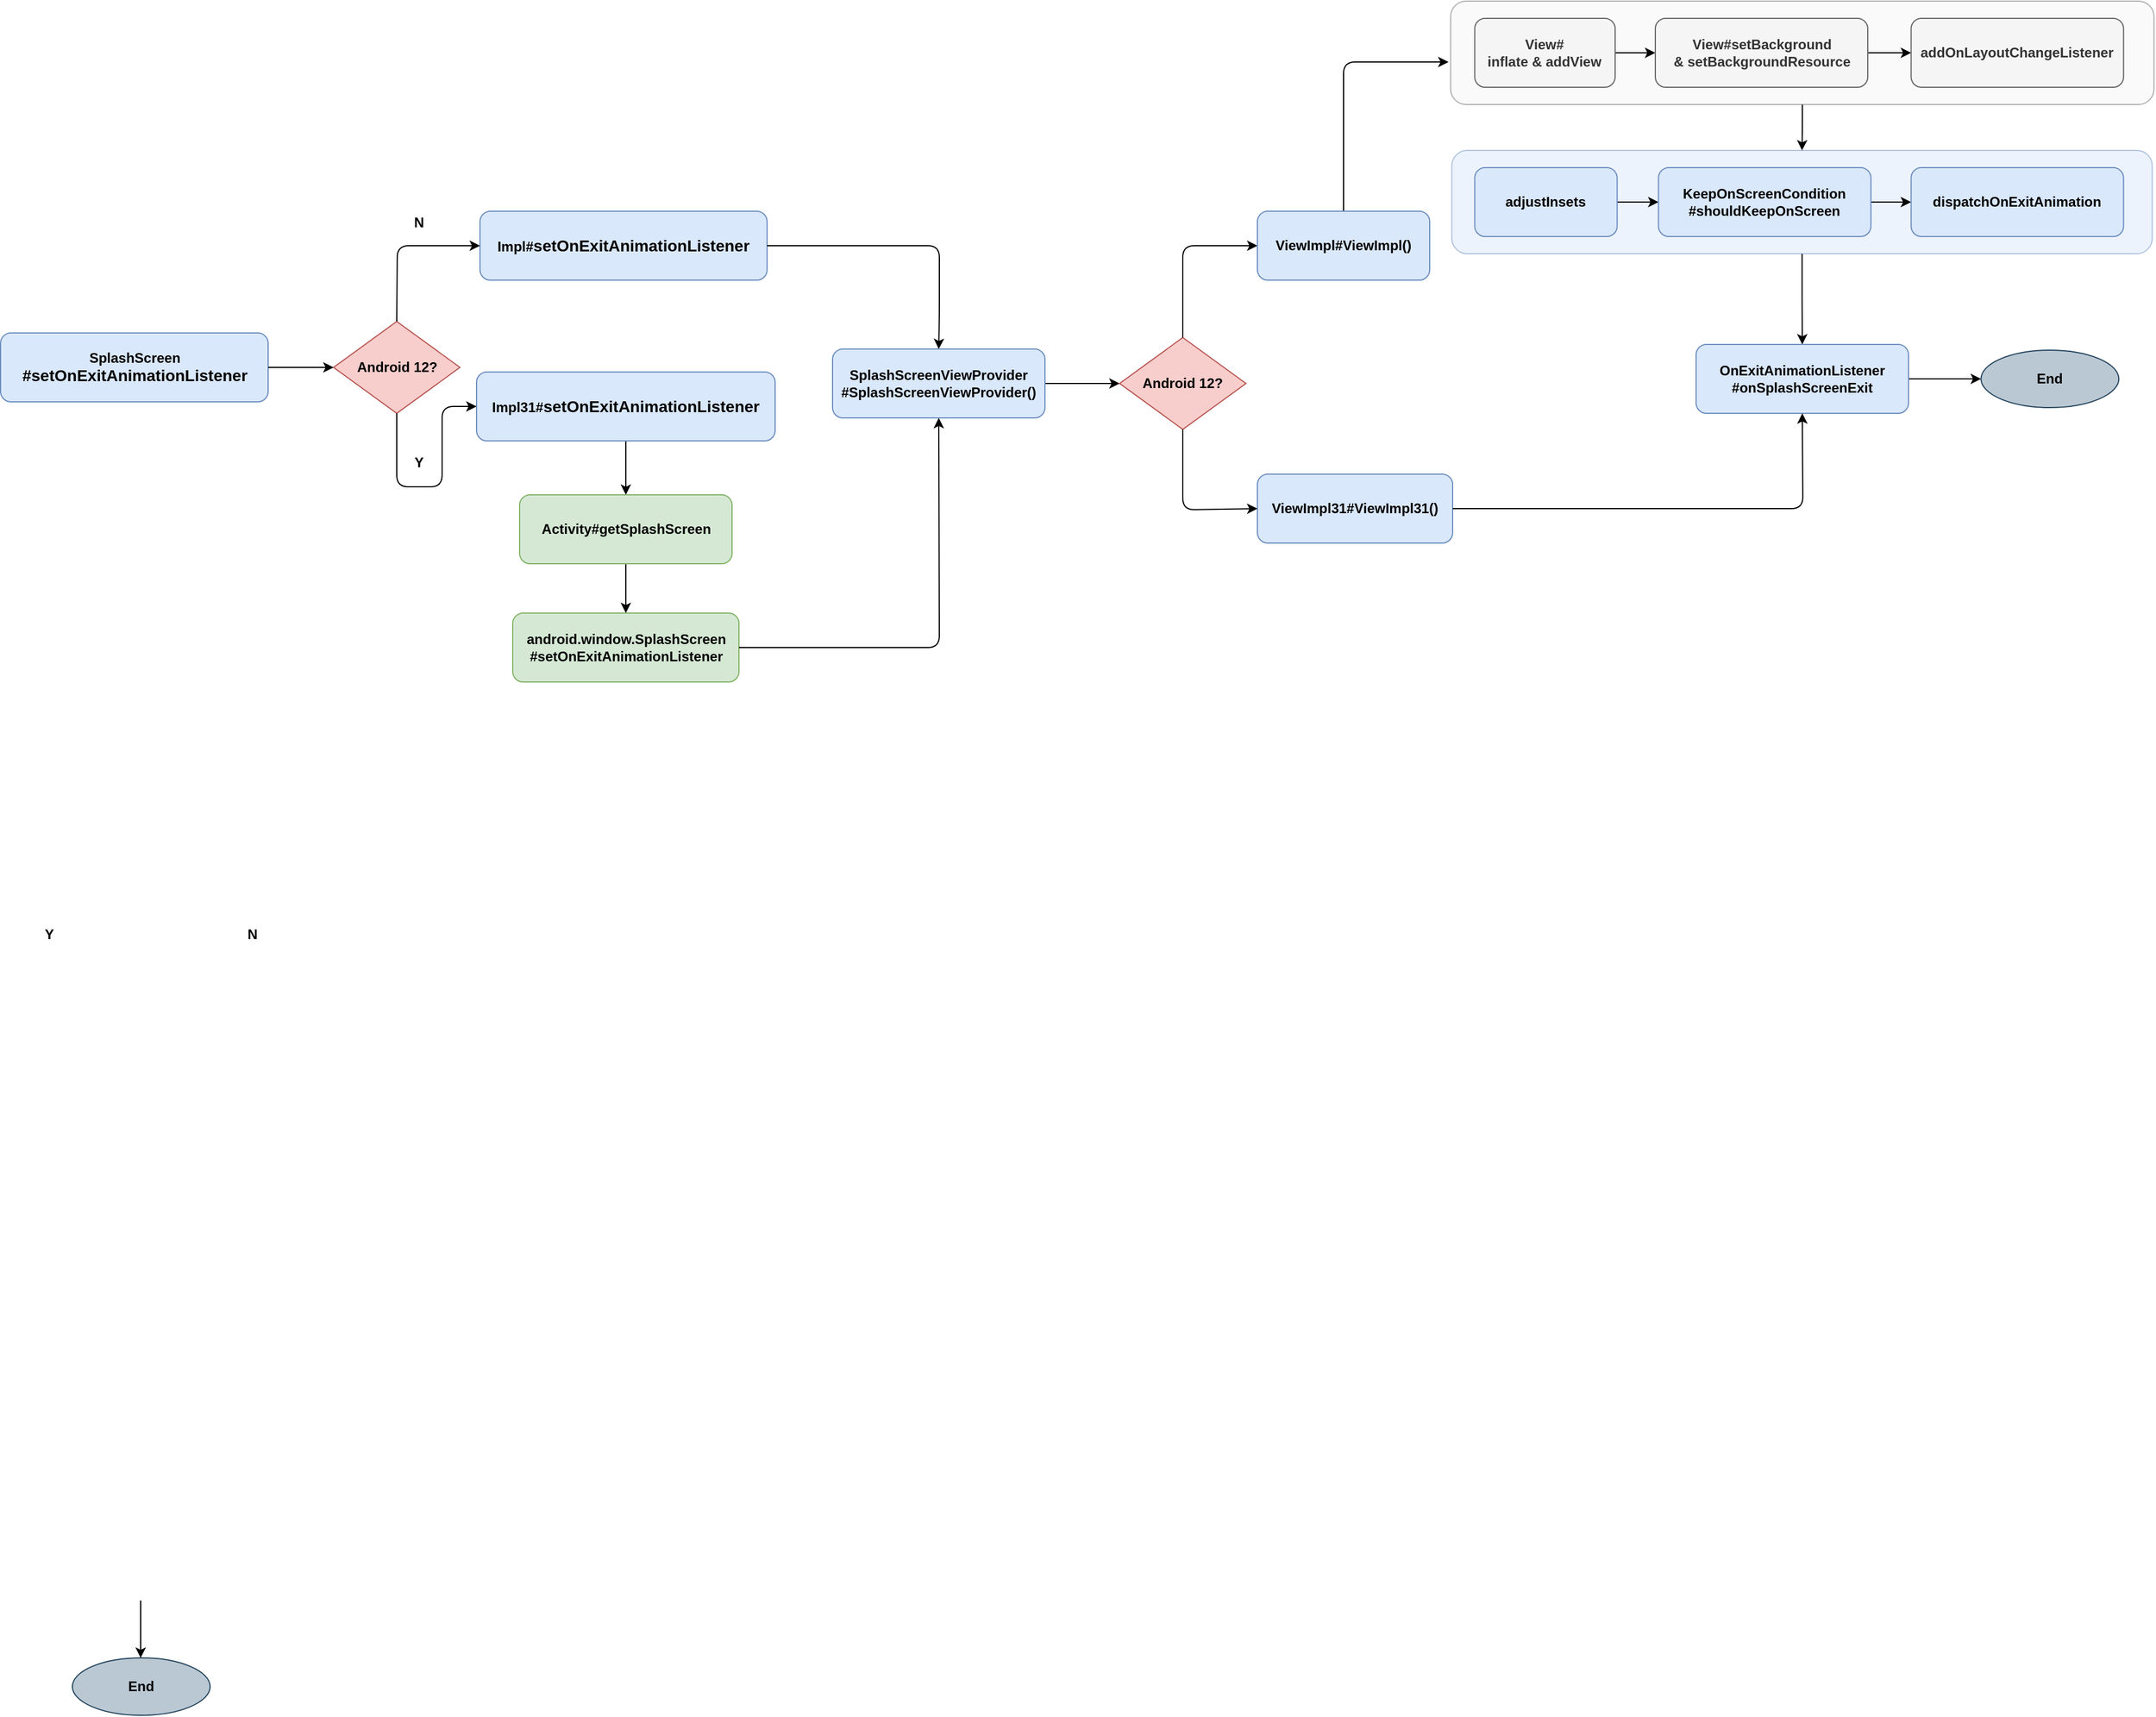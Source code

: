 <mxfile version="15.1.4" type="github">
  <diagram id="ne0NO3QX694kRij4lbTW" name="Page-1">
    <mxGraphModel dx="1568" dy="1971" grid="1" gridSize="10" guides="1" tooltips="1" connect="1" arrows="1" fold="1" page="1" pageScale="1" pageWidth="827" pageHeight="1169" math="0" shadow="0">
      <root>
        <mxCell id="0" />
        <mxCell id="1" parent="0" />
        <mxCell id="j1Gg0qt9gpF31pAZIbtT-6" value="" style="edgeStyle=orthogonalEdgeStyle;rounded=0;orthogonalLoop=1;jettySize=auto;html=1;" edge="1" parent="1" source="uIEDkzJlyYIv9PUufSZt-43" target="uIEDkzJlyYIv9PUufSZt-17">
          <mxGeometry relative="1" as="geometry" />
        </mxCell>
        <mxCell id="uIEDkzJlyYIv9PUufSZt-43" value="" style="rounded=1;whiteSpace=wrap;html=1;strokeColor=#6c8ebf;fillColor=#dae8fc;opacity=50;fontStyle=1" parent="1" vertex="1">
          <mxGeometry x="1519.25" y="-13" width="610" height="90" as="geometry" />
        </mxCell>
        <mxCell id="j1Gg0qt9gpF31pAZIbtT-16" value="" style="edgeStyle=orthogonalEdgeStyle;rounded=0;orthogonalLoop=1;jettySize=auto;html=1;entryX=0.5;entryY=0;entryDx=0;entryDy=0;" edge="1" parent="1" source="uIEDkzJlyYIv9PUufSZt-42" target="uIEDkzJlyYIv9PUufSZt-43">
          <mxGeometry relative="1" as="geometry">
            <mxPoint x="1839.25" y="-13" as="targetPoint" />
          </mxGeometry>
        </mxCell>
        <mxCell id="uIEDkzJlyYIv9PUufSZt-42" value="" style="rounded=1;whiteSpace=wrap;html=1;strokeColor=#666666;fontColor=#333333;fillColor=#f5f5f5;opacity=50;fontStyle=1" parent="1" vertex="1">
          <mxGeometry x="1518.25" y="-143" width="612.5" height="90" as="geometry" />
        </mxCell>
        <mxCell id="uIEDkzJlyYIv9PUufSZt-1" value="SplashScreen&lt;div style=&quot;text-align: justify&quot;&gt;&lt;font style=&quot;font-size: 14px&quot;&gt;#&lt;/font&gt;&lt;span style=&quot;font-size: 14px&quot;&gt;setOnExitAnimationListener&lt;/span&gt;&lt;/div&gt;" style="rounded=1;whiteSpace=wrap;html=1;fillColor=#dae8fc;strokeColor=#6c8ebf;fontStyle=1" parent="1" vertex="1">
          <mxGeometry x="255.5" y="146" width="233" height="60" as="geometry" />
        </mxCell>
        <mxCell id="j1Gg0qt9gpF31pAZIbtT-10" value="" style="edgeStyle=orthogonalEdgeStyle;rounded=0;orthogonalLoop=1;jettySize=auto;html=1;" edge="1" parent="1" source="uIEDkzJlyYIv9PUufSZt-2" target="uIEDkzJlyYIv9PUufSZt-8">
          <mxGeometry relative="1" as="geometry" />
        </mxCell>
        <mxCell id="uIEDkzJlyYIv9PUufSZt-2" value="Impl31#&lt;span style=&quot;font-size: 14px ; text-align: justify&quot;&gt;setOnExitAnimationListener&lt;/span&gt;" style="rounded=1;whiteSpace=wrap;html=1;fillColor=#dae8fc;strokeColor=#6c8ebf;fontStyle=1" parent="1" vertex="1">
          <mxGeometry x="670" y="180" width="260" height="60" as="geometry" />
        </mxCell>
        <mxCell id="uIEDkzJlyYIv9PUufSZt-3" value="Android 12?" style="rhombus;whiteSpace=wrap;html=1;fillColor=#f8cecc;strokeColor=#b85450;fontStyle=1" parent="1" vertex="1">
          <mxGeometry x="545.5" y="136" width="110" height="80" as="geometry" />
        </mxCell>
        <mxCell id="uIEDkzJlyYIv9PUufSZt-4" value="" style="endArrow=classic;html=1;fontStyle=1;entryX=0;entryY=0.5;entryDx=0;entryDy=0;exitX=1;exitY=0.5;exitDx=0;exitDy=0;" parent="1" edge="1" target="uIEDkzJlyYIv9PUufSZt-3" source="uIEDkzJlyYIv9PUufSZt-1">
          <mxGeometry width="50" height="50" relative="1" as="geometry">
            <mxPoint x="485.5" y="186" as="sourcePoint" />
            <mxPoint x="595.5" y="146" as="targetPoint" />
          </mxGeometry>
        </mxCell>
        <mxCell id="uIEDkzJlyYIv9PUufSZt-5" value="Y" style="text;html=1;strokeColor=none;fillColor=none;align=center;verticalAlign=middle;whiteSpace=wrap;rounded=0;fontStyle=1" parent="1" vertex="1">
          <mxGeometry x="600" y="249" width="40" height="20" as="geometry" />
        </mxCell>
        <mxCell id="uIEDkzJlyYIv9PUufSZt-6" value="N" style="text;html=1;strokeColor=none;fillColor=none;align=center;verticalAlign=middle;whiteSpace=wrap;rounded=0;fontStyle=1" parent="1" vertex="1">
          <mxGeometry x="600" y="40" width="40" height="20" as="geometry" />
        </mxCell>
        <mxCell id="uIEDkzJlyYIv9PUufSZt-7" value="Impl#&lt;span style=&quot;font-size: 14px ; text-align: justify&quot;&gt;setOnExitAnimationListener&lt;/span&gt;" style="rounded=1;whiteSpace=wrap;html=1;fillColor=#dae8fc;strokeColor=#6c8ebf;fontStyle=1" parent="1" vertex="1">
          <mxGeometry x="673" y="40" width="250" height="60" as="geometry" />
        </mxCell>
        <mxCell id="uIEDkzJlyYIv9PUufSZt-63" value="" style="edgeStyle=orthogonalEdgeStyle;rounded=0;orthogonalLoop=1;jettySize=auto;html=1;" parent="1" source="uIEDkzJlyYIv9PUufSZt-8" target="uIEDkzJlyYIv9PUufSZt-9" edge="1">
          <mxGeometry relative="1" as="geometry" />
        </mxCell>
        <mxCell id="uIEDkzJlyYIv9PUufSZt-8" value="Activity#getSplashScreen" style="rounded=1;whiteSpace=wrap;html=1;fillColor=#d5e8d4;strokeColor=#82b366;fontStyle=1" parent="1" vertex="1">
          <mxGeometry x="707.5" y="287" width="185" height="60" as="geometry" />
        </mxCell>
        <mxCell id="uIEDkzJlyYIv9PUufSZt-9" value="android.window.SplashScreen&lt;br&gt;#setOnExitAnimationListener" style="rounded=1;whiteSpace=wrap;html=1;fillColor=#d5e8d4;strokeColor=#82b366;fontStyle=1" parent="1" vertex="1">
          <mxGeometry x="701.5" y="390" width="197" height="60" as="geometry" />
        </mxCell>
        <mxCell id="uIEDkzJlyYIv9PUufSZt-10" value="" style="endArrow=classic;html=1;fontStyle=1;exitX=0.5;exitY=1;exitDx=0;exitDy=0;entryX=0;entryY=0.5;entryDx=0;entryDy=0;" parent="1" source="uIEDkzJlyYIv9PUufSZt-3" target="uIEDkzJlyYIv9PUufSZt-2" edge="1">
          <mxGeometry width="50" height="50" relative="1" as="geometry">
            <mxPoint x="595.5" y="240" as="sourcePoint" />
            <mxPoint x="665.5" y="280" as="targetPoint" />
            <Array as="points">
              <mxPoint x="600.5" y="280" />
              <mxPoint x="640" y="280" />
              <mxPoint x="640" y="210" />
            </Array>
          </mxGeometry>
        </mxCell>
        <mxCell id="uIEDkzJlyYIv9PUufSZt-11" value="" style="endArrow=classic;html=1;entryX=0.5;entryY=0;entryDx=0;entryDy=0;fontStyle=1;" parent="1" target="uIEDkzJlyYIv9PUufSZt-12" edge="1" source="uIEDkzJlyYIv9PUufSZt-7">
          <mxGeometry width="50" height="50" relative="1" as="geometry">
            <mxPoint x="512.5" y="510" as="sourcePoint" />
            <mxPoint x="564" y="505" as="targetPoint" />
            <Array as="points">
              <mxPoint x="1073" y="70" />
              <mxPoint x="1073" y="130" />
            </Array>
          </mxGeometry>
        </mxCell>
        <mxCell id="j1Gg0qt9gpF31pAZIbtT-1" value="" style="edgeStyle=orthogonalEdgeStyle;rounded=0;orthogonalLoop=1;jettySize=auto;html=1;" edge="1" parent="1" source="uIEDkzJlyYIv9PUufSZt-12" target="uIEDkzJlyYIv9PUufSZt-14">
          <mxGeometry relative="1" as="geometry" />
        </mxCell>
        <mxCell id="uIEDkzJlyYIv9PUufSZt-12" value="&lt;span style=&quot;color: rgb(0 , 0 , 0)&quot;&gt;SplashScreenViewProvider&lt;br&gt;#&lt;/span&gt;&lt;span style=&quot;color: rgb(0 , 0 , 0)&quot;&gt;SplashScreenViewProvider()&lt;/span&gt;" style="rounded=1;whiteSpace=wrap;html=1;fillColor=#dae8fc;strokeColor=#6c8ebf;fontStyle=1" parent="1" vertex="1">
          <mxGeometry x="980" y="160" width="185" height="60" as="geometry" />
        </mxCell>
        <mxCell id="uIEDkzJlyYIv9PUufSZt-13" value="" style="endArrow=classic;html=1;exitX=0.5;exitY=0;exitDx=0;exitDy=0;entryX=0;entryY=0.5;entryDx=0;entryDy=0;fontStyle=1" parent="1" source="uIEDkzJlyYIv9PUufSZt-3" target="uIEDkzJlyYIv9PUufSZt-7" edge="1">
          <mxGeometry width="50" height="50" relative="1" as="geometry">
            <mxPoint x="540.5" y="300" as="sourcePoint" />
            <mxPoint x="428.5" y="380" as="targetPoint" />
            <Array as="points">
              <mxPoint x="601" y="70" />
            </Array>
          </mxGeometry>
        </mxCell>
        <mxCell id="uIEDkzJlyYIv9PUufSZt-14" value="Android 12?" style="rhombus;whiteSpace=wrap;html=1;fillColor=#f8cecc;strokeColor=#b85450;fontStyle=1" parent="1" vertex="1">
          <mxGeometry x="1230" y="150" width="110" height="80" as="geometry" />
        </mxCell>
        <mxCell id="uIEDkzJlyYIv9PUufSZt-15" value="N" style="text;html=1;strokeColor=none;fillColor=none;align=center;verticalAlign=middle;whiteSpace=wrap;rounded=0;fontStyle=1" parent="1" vertex="1">
          <mxGeometry x="454.5" y="660" width="40" height="20" as="geometry" />
        </mxCell>
        <mxCell id="uIEDkzJlyYIv9PUufSZt-16" value="ViewImpl31#ViewImpl31()" style="rounded=1;whiteSpace=wrap;html=1;fillColor=#dae8fc;strokeColor=#6c8ebf;fontStyle=1" parent="1" vertex="1">
          <mxGeometry x="1350" y="269" width="170" height="60" as="geometry" />
        </mxCell>
        <mxCell id="j1Gg0qt9gpF31pAZIbtT-8" value="" style="edgeStyle=orthogonalEdgeStyle;rounded=0;orthogonalLoop=1;jettySize=auto;html=1;" edge="1" parent="1" source="uIEDkzJlyYIv9PUufSZt-17" target="j1Gg0qt9gpF31pAZIbtT-7">
          <mxGeometry relative="1" as="geometry" />
        </mxCell>
        <mxCell id="uIEDkzJlyYIv9PUufSZt-17" value="OnExitAnimationListener&lt;br&gt;#onSplashScreenExit" style="rounded=1;whiteSpace=wrap;html=1;fillColor=#dae8fc;strokeColor=#6c8ebf;fontStyle=1" parent="1" vertex="1">
          <mxGeometry x="1732" y="156" width="185" height="60" as="geometry" />
        </mxCell>
        <mxCell id="uIEDkzJlyYIv9PUufSZt-18" value="End" style="ellipse;whiteSpace=wrap;html=1;fillColor=#bac8d3;strokeColor=#23445d;fontStyle=1" parent="1" vertex="1">
          <mxGeometry x="318" y="1300" width="120" height="50" as="geometry" />
        </mxCell>
        <mxCell id="uIEDkzJlyYIv9PUufSZt-19" value="" style="endArrow=classic;html=1;exitX=0.5;exitY=1;exitDx=0;exitDy=0;fontStyle=1" parent="1" edge="1">
          <mxGeometry width="50" height="50" relative="1" as="geometry">
            <mxPoint x="377.5" y="1250" as="sourcePoint" />
            <mxPoint x="377.5" y="1300" as="targetPoint" />
          </mxGeometry>
        </mxCell>
        <mxCell id="uIEDkzJlyYIv9PUufSZt-20" value="Y" style="text;html=1;strokeColor=none;fillColor=none;align=center;verticalAlign=middle;whiteSpace=wrap;rounded=0;fontStyle=1" parent="1" vertex="1">
          <mxGeometry x="278" y="660" width="40" height="20" as="geometry" />
        </mxCell>
        <mxCell id="uIEDkzJlyYIv9PUufSZt-21" value="" style="endArrow=classic;html=1;fontStyle=1;entryX=0.5;entryY=1;entryDx=0;entryDy=0;exitX=1;exitY=0.5;exitDx=0;exitDy=0;" parent="1" edge="1" target="uIEDkzJlyYIv9PUufSZt-12" source="uIEDkzJlyYIv9PUufSZt-9">
          <mxGeometry width="50" height="50" relative="1" as="geometry">
            <mxPoint x="220" y="530" as="sourcePoint" />
            <mxPoint x="540" y="521" as="targetPoint" />
            <Array as="points">
              <mxPoint x="1073" y="420" />
            </Array>
          </mxGeometry>
        </mxCell>
        <mxCell id="uIEDkzJlyYIv9PUufSZt-54" value="" style="edgeStyle=orthogonalEdgeStyle;rounded=0;orthogonalLoop=1;jettySize=auto;html=1;" parent="1" source="uIEDkzJlyYIv9PUufSZt-23" target="uIEDkzJlyYIv9PUufSZt-49" edge="1">
          <mxGeometry relative="1" as="geometry" />
        </mxCell>
        <mxCell id="uIEDkzJlyYIv9PUufSZt-23" value="View#&lt;br&gt;inflate &amp;amp; addView" style="rounded=1;whiteSpace=wrap;html=1;fillColor=#f5f5f5;strokeColor=#666666;fontColor=#333333;fontStyle=1" parent="1" vertex="1">
          <mxGeometry x="1539.25" y="-128" width="122.25" height="60" as="geometry" />
        </mxCell>
        <mxCell id="uIEDkzJlyYIv9PUufSZt-26" value="" style="edgeStyle=orthogonalEdgeStyle;rounded=0;orthogonalLoop=1;jettySize=auto;html=1;fontStyle=1" parent="1" source="uIEDkzJlyYIv9PUufSZt-27" target="uIEDkzJlyYIv9PUufSZt-29" edge="1">
          <mxGeometry relative="1" as="geometry" />
        </mxCell>
        <mxCell id="uIEDkzJlyYIv9PUufSZt-27" value="adjustInsets" style="rounded=1;whiteSpace=wrap;html=1;fillColor=#dae8fc;strokeColor=#6c8ebf;fontStyle=1" parent="1" vertex="1">
          <mxGeometry x="1539.25" y="2" width="124" height="60" as="geometry" />
        </mxCell>
        <mxCell id="uIEDkzJlyYIv9PUufSZt-28" value="" style="edgeStyle=orthogonalEdgeStyle;rounded=0;orthogonalLoop=1;jettySize=auto;html=1;fontStyle=1" parent="1" source="uIEDkzJlyYIv9PUufSZt-29" target="uIEDkzJlyYIv9PUufSZt-30" edge="1">
          <mxGeometry relative="1" as="geometry" />
        </mxCell>
        <mxCell id="uIEDkzJlyYIv9PUufSZt-29" value="KeepOnScreenCondition&lt;br&gt;#shouldKeepOnScreen" style="rounded=1;whiteSpace=wrap;html=1;fillColor=#dae8fc;strokeColor=#6c8ebf;fontStyle=1" parent="1" vertex="1">
          <mxGeometry x="1699.25" y="2" width="185" height="60" as="geometry" />
        </mxCell>
        <mxCell id="uIEDkzJlyYIv9PUufSZt-30" value="dispatchOnExitAnimation" style="rounded=1;whiteSpace=wrap;html=1;fillColor=#dae8fc;strokeColor=#6c8ebf;fontStyle=1" parent="1" vertex="1">
          <mxGeometry x="1919.25" y="2" width="185" height="60" as="geometry" />
        </mxCell>
        <mxCell id="uIEDkzJlyYIv9PUufSZt-33" value="" style="endArrow=classic;html=1;fontStyle=1;entryX=0;entryY=0.5;entryDx=0;entryDy=0;exitX=0.5;exitY=1;exitDx=0;exitDy=0;" parent="1" edge="1" target="uIEDkzJlyYIv9PUufSZt-16" source="uIEDkzJlyYIv9PUufSZt-14">
          <mxGeometry width="50" height="50" relative="1" as="geometry">
            <mxPoint x="1294.58" y="310" as="sourcePoint" />
            <mxPoint x="1294.5" y="350" as="targetPoint" />
            <Array as="points">
              <mxPoint x="1285" y="300" />
            </Array>
          </mxGeometry>
        </mxCell>
        <mxCell id="uIEDkzJlyYIv9PUufSZt-35" value="" style="endArrow=classic;html=1;fontStyle=1;entryX=0;entryY=0.5;entryDx=0;entryDy=0;exitX=0.5;exitY=0;exitDx=0;exitDy=0;" parent="1" target="uIEDkzJlyYIv9PUufSZt-22" edge="1" source="uIEDkzJlyYIv9PUufSZt-14">
          <mxGeometry width="50" height="50" relative="1" as="geometry">
            <mxPoint x="1290" y="150" as="sourcePoint" />
            <mxPoint x="1330" y="150" as="targetPoint" />
            <Array as="points">
              <mxPoint x="1285" y="70" />
            </Array>
          </mxGeometry>
        </mxCell>
        <mxCell id="uIEDkzJlyYIv9PUufSZt-48" value="addOnLayoutChangeListener" style="rounded=1;whiteSpace=wrap;html=1;fillColor=#f5f5f5;strokeColor=#666666;fontColor=#333333;fontStyle=1" parent="1" vertex="1">
          <mxGeometry x="1919.25" y="-128" width="185" height="60" as="geometry" />
        </mxCell>
        <mxCell id="j1Gg0qt9gpF31pAZIbtT-12" value="" style="edgeStyle=orthogonalEdgeStyle;rounded=0;orthogonalLoop=1;jettySize=auto;html=1;" edge="1" parent="1" source="uIEDkzJlyYIv9PUufSZt-49" target="uIEDkzJlyYIv9PUufSZt-48">
          <mxGeometry relative="1" as="geometry" />
        </mxCell>
        <mxCell id="uIEDkzJlyYIv9PUufSZt-49" value="View#setBackground&lt;br&gt;&amp;amp;&amp;nbsp;setBackgroundResource" style="rounded=1;whiteSpace=wrap;html=1;fillColor=#f5f5f5;strokeColor=#666666;fontColor=#333333;fontStyle=1" parent="1" vertex="1">
          <mxGeometry x="1696.5" y="-128" width="185" height="60" as="geometry" />
        </mxCell>
        <mxCell id="j1Gg0qt9gpF31pAZIbtT-2" value="" style="endArrow=classic;html=1;fontStyle=1;entryX=-0.003;entryY=0.589;entryDx=0;entryDy=0;entryPerimeter=0;startArrow=none;exitX=0.5;exitY=0;exitDx=0;exitDy=0;" edge="1" parent="1" source="uIEDkzJlyYIv9PUufSZt-22" target="uIEDkzJlyYIv9PUufSZt-42">
          <mxGeometry width="50" height="50" relative="1" as="geometry">
            <mxPoint x="1430" y="110" as="sourcePoint" />
            <mxPoint x="1442.5" y="400" as="targetPoint" />
            <Array as="points">
              <mxPoint x="1425" y="-57" />
              <mxPoint x="1425" y="-90" />
            </Array>
          </mxGeometry>
        </mxCell>
        <mxCell id="uIEDkzJlyYIv9PUufSZt-22" value="ViewImpl#ViewImpl()" style="rounded=1;whiteSpace=wrap;html=1;fillColor=#dae8fc;strokeColor=#6c8ebf;fontStyle=1" parent="1" vertex="1">
          <mxGeometry x="1350" y="40" width="150" height="60" as="geometry" />
        </mxCell>
        <mxCell id="j1Gg0qt9gpF31pAZIbtT-5" value="" style="endArrow=classic;html=1;fontStyle=1;entryX=0.5;entryY=1;entryDx=0;entryDy=0;exitX=1;exitY=0.5;exitDx=0;exitDy=0;" edge="1" parent="1" source="uIEDkzJlyYIv9PUufSZt-16" target="uIEDkzJlyYIv9PUufSZt-17">
          <mxGeometry width="50" height="50" relative="1" as="geometry">
            <mxPoint x="1707.25" y="280" as="sourcePoint" />
            <mxPoint x="1772.25" y="349" as="targetPoint" />
            <Array as="points">
              <mxPoint x="1825" y="299" />
            </Array>
          </mxGeometry>
        </mxCell>
        <mxCell id="j1Gg0qt9gpF31pAZIbtT-7" value="End" style="ellipse;whiteSpace=wrap;html=1;fillColor=#bac8d3;strokeColor=#23445d;fontStyle=1" vertex="1" parent="1">
          <mxGeometry x="1980.13" y="161" width="120" height="50" as="geometry" />
        </mxCell>
      </root>
    </mxGraphModel>
  </diagram>
</mxfile>
